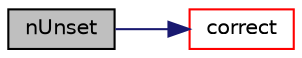 digraph "nUnset"
{
  bgcolor="transparent";
  edge [fontname="Helvetica",fontsize="10",labelfontname="Helvetica",labelfontsize="10"];
  node [fontname="Helvetica",fontsize="10",shape=record];
  rankdir="LR";
  Node6 [label="nUnset",height=0.2,width=0.4,color="black", fillcolor="grey75", style="filled", fontcolor="black"];
  Node6 -> Node7 [color="midnightblue",fontsize="10",style="solid",fontname="Helvetica"];
  Node7 [label="correct",height=0.2,width=0.4,color="red",URL="$a22345.html#a3ae44b28050c3aa494c1d8e18cf618c1",tooltip="Correct for mesh geom/topo changes. "];
}
